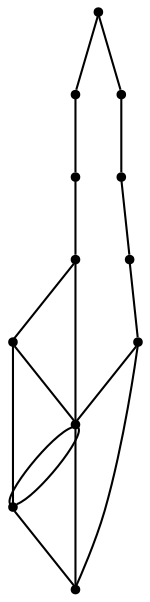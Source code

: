 graph {
  node [shape=point,comment="{\"directed\":false,\"doi\":\"10.1007/978-3-642-36763-2_34\",\"figure\":\"3 (2)\"}"]

  v0 [pos="782.0220308716428,898.7689289978184"]
  v1 [pos="752.8009823681033,980.1698958391555"]
  v2 [pos="721.9995734194732,897.8647613728928"]
  v3 [pos="594.8329520832822,938.5670570713102"]
  v4 [pos="924.1953640875909,887.0088997140342"]
  v5 [pos="908.3964678243311,893.3430965952563"]
  v6 [pos="862.5853566605471,821.8866541627231"]
  v7 [pos="752.8009823681033,868.018263744641"]
  v8 [pos="666.7086854910475,841.7899786418959"]
  v9 [pos="616.9489000600453,906.0035417710826"]
  v10 [pos="553.7616497716224,893.338963330215"]
  v11 [pos="535.5944078741563,943.0887854376396"]

  v0 -- v1 [id="-3",pos="782.0220308716428,898.7689289978184 784.686467428243,905.3618682706167 788.1139644103064,911.6044974340039 789.3606797741113,919.9018044436953 790.6073951379162,928.1988570986148 789.6733925076198,938.5421938923703 783.2813279125689,948.9814224350805 776.8975344579771,959.4165813014425 765.0556790386306,969.9433078856393 759.1388868991869,975.2066711777378 752.8009823681033,980.1698958391555 752.8009823681033,980.1698958391555 752.8009823681033,980.1698958391555"]
  v1 -- v2 [id="-9",pos="752.8009823681033,980.1698958391555 747.9183213766281,978.6821747791118 742.1558178188238,974.7607872628367 735.847100869937,968.1595178712632 729.5383839210501,961.5585028344615 722.6834535810806,952.2778602771332 718.5554546262949,943.4514953421741 714.4275192956667,934.6208063760952 713.0223161558354,926.2360013249172 713.9605179805185,918.5598286678719 714.8945206108148,910.8917953635231 718.1635298168518,903.9323944533069 721.9995734194732,897.8647613728928"]
  v11 -- v4 [id="-12",pos="535.5944078741563,943.0887854376396 523.368914691865,947.9311915824698 523.368914691865,947.9311915824698 523.368914691865,947.9311915824698 523.0144963231957,947.0060396888737 523.0144963231957,947.0060396888737 523.0144963231957,947.0060396888737 522.5100521914311,734.5547540336215 522.5100521914311,734.5547540336215 522.5100521914311,734.5547540336215 932.6140330615362,735.2589988079412 932.6140330615362,735.2589988079412 932.6140330615362,735.2589988079412 933.2186534290911,945.2433611205538 933.2186534290911,945.2433611205538 933.2186534290911,945.2433611205538 932.1720360402373,948.8689976259611 932.1720360402373,948.8689976259611 932.1720360402373,948.8689976259611 932.5390201799886,954.7032602032823 932.5390201799886,954.7032602032823 932.5390201799886,954.7032602032823 933.5230313979833,954.6449493718555 933.5230313979833,954.6449493718555 933.5230313979833,954.6449493718555 933.2186534290911,949.7732924282727 933.2186534290911,949.7732924282727 933.2186534290911,949.7732924282727 924.1953640875909,887.0088997140342 924.1953640875909,887.0088997140342 924.1953640875909,887.0088997140342"]
  v4 -- v5 [id="-21",pos="924.1953640875909,887.0088997140342 908.3964678243311,893.3430965952563 908.3964678243311,893.3430965952563 908.3964678243311,893.3430965952563"]
  v5 -- v6 [id="-25",pos="908.3964678243311,893.3430965952563 862.5853566605471,821.8866541627231 862.5853566605471,821.8866541627231 862.5853566605471,821.8866541627231"]
  v11 -- v10 [id="-35",pos="535.5944078741563,943.0887854376396 553.7616497716224,893.338963330215 553.7616497716224,893.338963330215 553.7616497716224,893.338963330215"]
  v10 -- v3 [id="-39",pos="553.7616497716224,893.338963330215 594.8329520832822,938.5670570713102 594.8329520832822,938.5670570713102 594.8329520832822,938.5670570713102"]
  v3 -- v9 [id="-63",pos="594.8329520832822,938.5670570713102 616.9489000600453,906.0035417710826 616.9489000600453,906.0035417710826 616.9489000600453,906.0035417710826"]
  v9 -- v8 [id="-64",pos="616.9489000600453,906.0035417710826 666.7086854910475,841.7899786418959 666.7086854910475,841.7899786418959 666.7086854910475,841.7899786418959"]
  v6 -- v0 [id="-70",pos="862.5853566605471,821.8866541627231 782.0220308716428,898.7689289978184 782.0220308716428,898.7689289978184 782.0220308716428,898.7689289978184"]
  v6 -- v1 [id="-73",pos="862.5853566605471,821.8866541627231 863.122201394456,832.0415617621215 863.122201394456,832.0415617621215 863.122201394456,832.0415617621215 865.0736179253701,840.4261124585277 868.9639170281947,857.1954682061117 867.3294124251762,878.2448516981572 865.6949078221577,899.2983048665509 858.5272011245222,924.6315314246342 846.6895448995626,942.0260912012125 834.8476258560587,959.4165813014425 818.3357572852308,968.872219941744 802.0531901775901,974.0480851923559 785.7747586401788,979.2196264118478 769.729891384499,980.1116485964217 761.7073941325017,980.5575325113228 752.8009823681033,980.1698958391555 752.8009823681033,980.1698958391555 752.8009823681033,980.1698958391555"]
  v0 -- v7 [id="-87",pos="782.0220308716428,898.7689289978184 752.8009823681033,868.018263744641 752.8009823681033,868.018263744641 752.8009823681033,868.018263744641"]
  v1 -- v7 [id="-97",pos="752.8009823681033,980.1698958391555 755.1651765260408,976.0941149764201 755.1651765260408,976.0941149764201 755.1651765260408,976.0941149764201 758.0464601170215,971.1934615888562 763.8130992450552,961.3791827203684 766.38160647837,951.4776601651657 768.9501137116848,941.5761376099632 768.3288874390545,931.5868626585022 765.4476038480738,917.9389486699977 762.5621846868635,904.2907803267213 757.4209710258469,886.9880426227496 754.8524637925321,878.3366737707638 752.2798209889878,869.6809808876579 754.8524637925321,878.3366737707638 754.8524637925321,878.3366737707638 752.8009823681033,868.018263744641 752.8009823681033,868.018263744641 752.8009823681033,868.018263744641"]
  v7 -- v1 [id="-100",pos="752.8009823681033,868.018263744641 752.8009823681033,980.1698958391555 752.8009823681033,980.1698958391555 752.8009823681033,980.1698958391555"]
  v7 -- v2 [id="-107",pos="752.8009823681033,868.018263744641 721.9995734194732,897.8647613728928 721.9995734194732,897.8647613728928 721.9995734194732,897.8647613728928"]
  v8 -- v2 [id="-108",pos="666.7086854910475,841.7899786418959 721.9995734194732,897.8647613728928 721.9995734194732,897.8647613728928 721.9995734194732,897.8647613728928"]
  v8 -- v1 [id="-113",pos="666.7086854910475,841.7899786418959 664.4873275664216,855.266187262287 664.4873275664216,855.266187262287 664.4873275664216,855.266187262287 663.6784100295288,866.9764265994985 662.0564393855135,890.4009749502699 666.4137398034865,910.6918725129171 670.7668410270724,930.9868397519126 681.0951413665742,948.1479018480121 696.3852988674465,959.5122186956256 711.6755199924762,970.8767898980108 731.9275982788762,976.4400374660181 742.0557370192697,979.2239504429677 752.8009823681033,980.1698958391555 752.8009823681033,980.1698958391555 752.8009823681033,980.1698958391555"]
}
